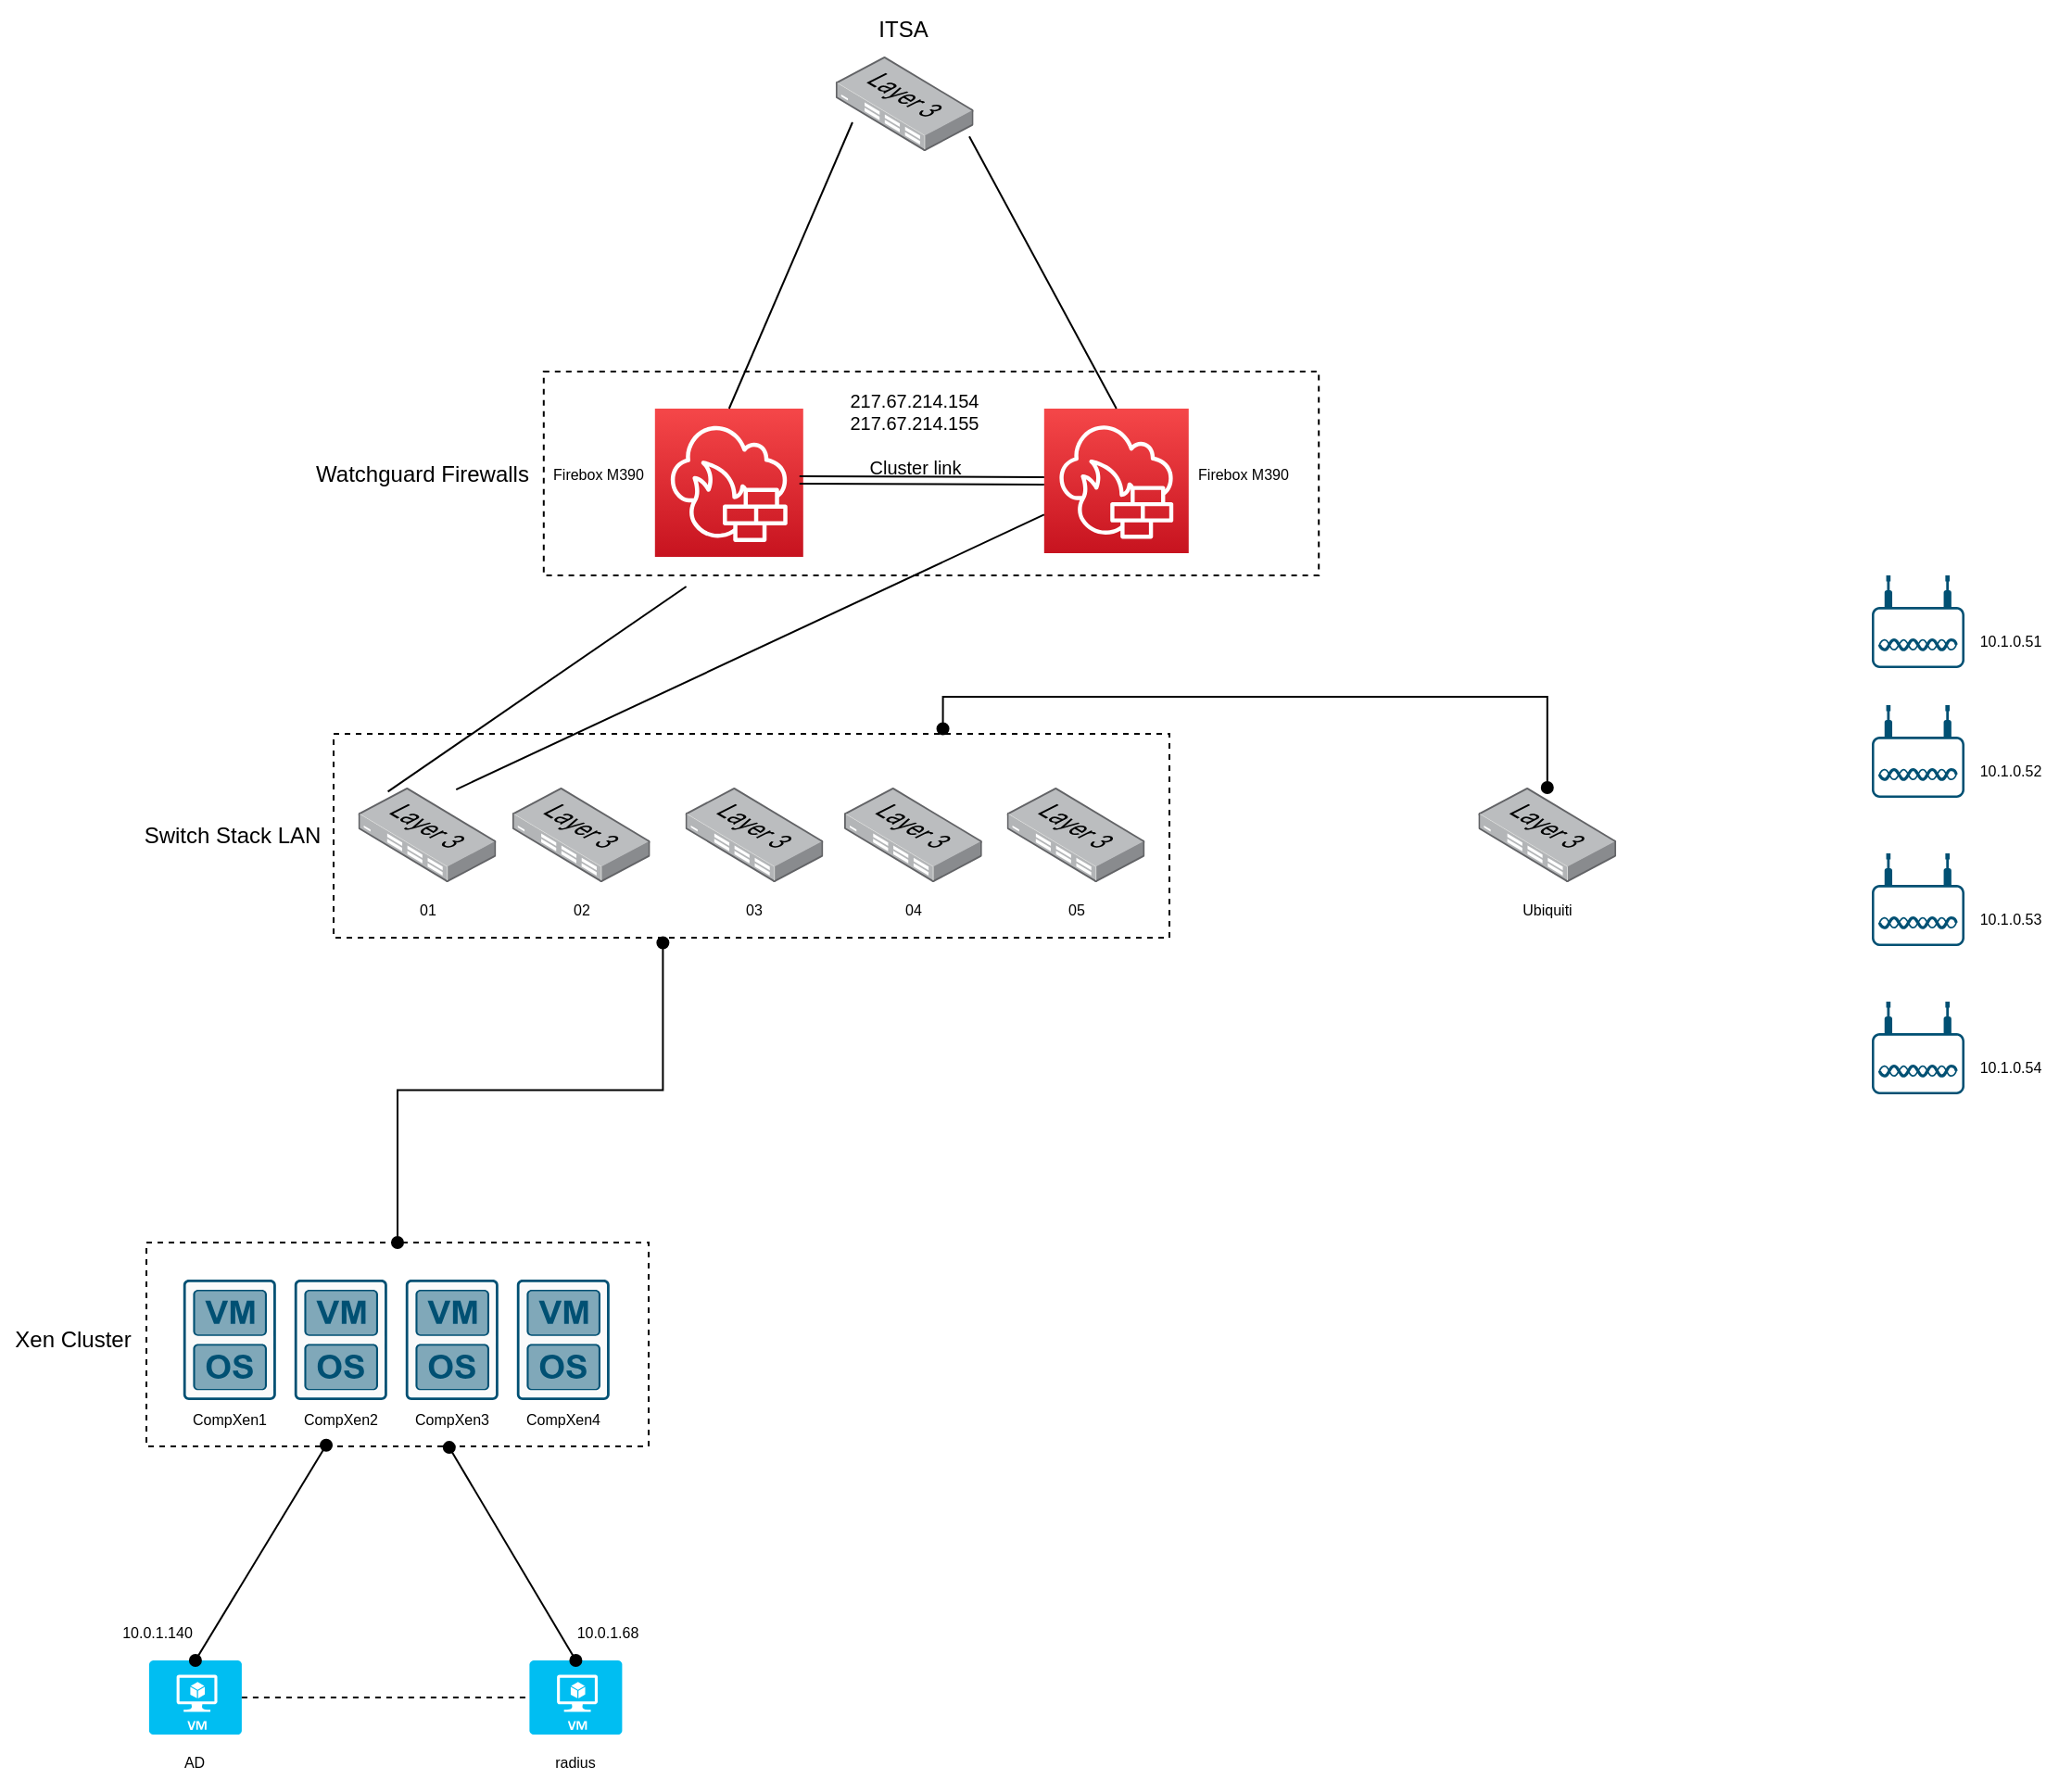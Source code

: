 <mxfile version="21.2.6" type="github">
  <diagram name="Page-1" id="Wfg3XRnyIgDn9pwfVtJL">
    <mxGraphModel dx="1195" dy="658" grid="1" gridSize="10" guides="1" tooltips="1" connect="1" arrows="1" fold="1" page="1" pageScale="1" pageWidth="1654" pageHeight="2336" math="0" shadow="0">
      <root>
        <mxCell id="0" />
        <mxCell id="1" parent="0" />
        <mxCell id="kDWH9W8BgqDENdvICi3f-140" value="" style="rounded=0;whiteSpace=wrap;html=1;fillColor=none;dashed=1;" parent="1" vertex="1">
          <mxGeometry x="269" y="1174.5" width="271" height="110" as="geometry" />
        </mxCell>
        <mxCell id="kDWH9W8BgqDENdvICi3f-99" value="" style="rounded=0;whiteSpace=wrap;html=1;fillColor=none;dashed=1;" parent="1" vertex="1">
          <mxGeometry x="370" y="900" width="451" height="110" as="geometry" />
        </mxCell>
        <mxCell id="kDWH9W8BgqDENdvICi3f-77" value="" style="rounded=0;whiteSpace=wrap;html=1;fillColor=none;dashed=1;" parent="1" vertex="1">
          <mxGeometry x="483.4" y="704.5" width="418.2" height="110" as="geometry" />
        </mxCell>
        <mxCell id="kDWH9W8BgqDENdvICi3f-78" value="" style="sketch=0;points=[[0,0,0],[0.25,0,0],[0.5,0,0],[0.75,0,0],[1,0,0],[0,1,0],[0.25,1,0],[0.5,1,0],[0.75,1,0],[1,1,0],[0,0.25,0],[0,0.5,0],[0,0.75,0],[1,0.25,0],[1,0.5,0],[1,0.75,0]];outlineConnect=0;fontColor=#232F3E;gradientColor=#F54749;gradientDirection=north;fillColor=#C7131F;strokeColor=#ffffff;dashed=0;verticalLabelPosition=bottom;verticalAlign=top;align=center;html=1;fontSize=12;fontStyle=0;aspect=fixed;shape=mxgraph.aws4.resourceIcon;resIcon=mxgraph.aws4.network_firewall;" parent="1" vertex="1">
          <mxGeometry x="543.4" y="724.5" width="80" height="80" as="geometry" />
        </mxCell>
        <mxCell id="kDWH9W8BgqDENdvICi3f-79" value="" style="sketch=0;points=[[0,0,0],[0.25,0,0],[0.5,0,0],[0.75,0,0],[1,0,0],[0,1,0],[0.25,1,0],[0.5,1,0],[0.75,1,0],[1,1,0],[0,0.25,0],[0,0.5,0],[0,0.75,0],[1,0.25,0],[1,0.5,0],[1,0.75,0]];outlineConnect=0;fontColor=#232F3E;gradientColor=#F54749;gradientDirection=north;fillColor=#C7131F;strokeColor=#ffffff;dashed=0;verticalLabelPosition=bottom;verticalAlign=top;align=center;html=1;fontSize=12;fontStyle=0;aspect=fixed;shape=mxgraph.aws4.resourceIcon;resIcon=mxgraph.aws4.network_firewall;" parent="1" vertex="1">
          <mxGeometry x="753.4" y="724.5" width="78" height="78" as="geometry" />
        </mxCell>
        <mxCell id="kDWH9W8BgqDENdvICi3f-80" value="" style="shape=link;html=1;rounded=0;fontSize=20;entryX=0;entryY=0.5;entryDx=0;entryDy=0;entryPerimeter=0;" parent="1" target="kDWH9W8BgqDENdvICi3f-79" edge="1">
          <mxGeometry width="100" relative="1" as="geometry">
            <mxPoint x="621.4" y="763" as="sourcePoint" />
            <mxPoint x="721.4" y="763" as="targetPoint" />
          </mxGeometry>
        </mxCell>
        <mxCell id="kDWH9W8BgqDENdvICi3f-81" value="Cluster link" style="text;html=1;strokeColor=none;fillColor=none;align=center;verticalAlign=middle;whiteSpace=wrap;rounded=0;fontSize=10;" parent="1" vertex="1">
          <mxGeometry x="649.4" y="740.5" width="70" height="30" as="geometry" />
        </mxCell>
        <mxCell id="kDWH9W8BgqDENdvICi3f-82" value="&lt;div&gt;Firebox M390&lt;/div&gt;" style="text;html=1;strokeColor=none;fillColor=none;align=center;verticalAlign=middle;whiteSpace=wrap;rounded=0;fontSize=8;" parent="1" vertex="1">
          <mxGeometry x="483.4" y="744.5" width="60" height="30" as="geometry" />
        </mxCell>
        <mxCell id="kDWH9W8BgqDENdvICi3f-83" value="&lt;div&gt;Firebox M390&lt;/div&gt;" style="text;html=1;strokeColor=none;fillColor=none;align=center;verticalAlign=middle;whiteSpace=wrap;rounded=0;fontSize=8;" parent="1" vertex="1">
          <mxGeometry x="831.4" y="744.5" width="60" height="30" as="geometry" />
        </mxCell>
        <mxCell id="kDWH9W8BgqDENdvICi3f-84" value="Watchguard Firewalls" style="text;html=1;strokeColor=none;fillColor=none;align=center;verticalAlign=middle;whiteSpace=wrap;rounded=0;" parent="1" vertex="1">
          <mxGeometry x="353.1" y="744.5" width="130.3" height="30" as="geometry" />
        </mxCell>
        <mxCell id="kDWH9W8BgqDENdvICi3f-85" value="" style="image;points=[];aspect=fixed;html=1;align=center;shadow=0;dashed=0;image=img/lib/allied_telesis/switch/Switch_24_port_L3.svg;" parent="1" vertex="1">
          <mxGeometry x="640.9" y="534.5" width="74.4" height="51" as="geometry" />
        </mxCell>
        <mxCell id="kDWH9W8BgqDENdvICi3f-86" value="ITSA" style="text;html=1;strokeColor=none;fillColor=none;align=center;verticalAlign=middle;whiteSpace=wrap;rounded=0;" parent="1" vertex="1">
          <mxGeometry x="655.45" y="504.5" width="45.3" height="30" as="geometry" />
        </mxCell>
        <mxCell id="kDWH9W8BgqDENdvICi3f-87" value="" style="endArrow=none;html=1;rounded=0;entryX=0.122;entryY=0.696;entryDx=0;entryDy=0;entryPerimeter=0;exitX=0.5;exitY=0;exitDx=0;exitDy=0;exitPerimeter=0;" parent="1" source="kDWH9W8BgqDENdvICi3f-78" target="kDWH9W8BgqDENdvICi3f-85" edge="1">
          <mxGeometry width="50" height="50" relative="1" as="geometry">
            <mxPoint x="555.3" y="734.5" as="sourcePoint" />
            <mxPoint x="605.3" y="684.5" as="targetPoint" />
          </mxGeometry>
        </mxCell>
        <mxCell id="kDWH9W8BgqDENdvICi3f-88" value="" style="endArrow=none;html=1;rounded=0;entryX=0.969;entryY=0.845;entryDx=0;entryDy=0;entryPerimeter=0;exitX=0.5;exitY=0;exitDx=0;exitDy=0;exitPerimeter=0;" parent="1" source="kDWH9W8BgqDENdvICi3f-79" target="kDWH9W8BgqDENdvICi3f-85" edge="1">
          <mxGeometry width="50" height="50" relative="1" as="geometry">
            <mxPoint x="792" y="740" as="sourcePoint" />
            <mxPoint x="862" y="570" as="targetPoint" />
          </mxGeometry>
        </mxCell>
        <mxCell id="kDWH9W8BgqDENdvICi3f-89" value="" style="image;points=[];aspect=fixed;html=1;align=center;shadow=0;dashed=0;image=img/lib/allied_telesis/switch/Switch_24_port_L3.svg;" parent="1" vertex="1">
          <mxGeometry x="383.3" y="929" width="74.4" height="51" as="geometry" />
        </mxCell>
        <mxCell id="kDWH9W8BgqDENdvICi3f-90" value="&lt;div&gt;01&lt;/div&gt;" style="text;html=1;strokeColor=none;fillColor=none;align=center;verticalAlign=middle;whiteSpace=wrap;rounded=0;fontSize=8;" parent="1" vertex="1">
          <mxGeometry x="390.5" y="980" width="60" height="30" as="geometry" />
        </mxCell>
        <mxCell id="kDWH9W8BgqDENdvICi3f-91" value="" style="image;points=[];aspect=fixed;html=1;align=center;shadow=0;dashed=0;image=img/lib/allied_telesis/switch/Switch_24_port_L3.svg;" parent="1" vertex="1">
          <mxGeometry x="466.4" y="929" width="74.4" height="51" as="geometry" />
        </mxCell>
        <mxCell id="kDWH9W8BgqDENdvICi3f-92" value="02" style="text;html=1;strokeColor=none;fillColor=none;align=center;verticalAlign=middle;whiteSpace=wrap;rounded=0;fontSize=8;" parent="1" vertex="1">
          <mxGeometry x="473.6" y="980" width="60" height="30" as="geometry" />
        </mxCell>
        <mxCell id="kDWH9W8BgqDENdvICi3f-93" value="" style="image;points=[];aspect=fixed;html=1;align=center;shadow=0;dashed=0;image=img/lib/allied_telesis/switch/Switch_24_port_L3.svg;" parent="1" vertex="1">
          <mxGeometry x="559.8" y="929" width="74.4" height="51" as="geometry" />
        </mxCell>
        <mxCell id="kDWH9W8BgqDENdvICi3f-94" value="03" style="text;html=1;strokeColor=none;fillColor=none;align=center;verticalAlign=middle;whiteSpace=wrap;rounded=0;fontSize=8;" parent="1" vertex="1">
          <mxGeometry x="567.0" y="980" width="60" height="30" as="geometry" />
        </mxCell>
        <mxCell id="kDWH9W8BgqDENdvICi3f-95" value="" style="image;points=[];aspect=fixed;html=1;align=center;shadow=0;dashed=0;image=img/lib/allied_telesis/switch/Switch_24_port_L3.svg;" parent="1" vertex="1">
          <mxGeometry x="645.5" y="929" width="74.4" height="51" as="geometry" />
        </mxCell>
        <mxCell id="kDWH9W8BgqDENdvICi3f-96" value="04" style="text;html=1;strokeColor=none;fillColor=none;align=center;verticalAlign=middle;whiteSpace=wrap;rounded=0;fontSize=8;" parent="1" vertex="1">
          <mxGeometry x="652.7" y="980" width="60" height="30" as="geometry" />
        </mxCell>
        <mxCell id="kDWH9W8BgqDENdvICi3f-97" value="" style="image;points=[];aspect=fixed;html=1;align=center;shadow=0;dashed=0;image=img/lib/allied_telesis/switch/Switch_24_port_L3.svg;" parent="1" vertex="1">
          <mxGeometry x="733.3" y="929" width="74.4" height="51" as="geometry" />
        </mxCell>
        <mxCell id="kDWH9W8BgqDENdvICi3f-98" value="05" style="text;html=1;strokeColor=none;fillColor=none;align=center;verticalAlign=middle;whiteSpace=wrap;rounded=0;fontSize=8;" parent="1" vertex="1">
          <mxGeometry x="740.5" y="980" width="60" height="30" as="geometry" />
        </mxCell>
        <mxCell id="kDWH9W8BgqDENdvICi3f-100" value="Switch Stack LAN" style="text;html=1;strokeColor=none;fillColor=none;align=center;verticalAlign=middle;whiteSpace=wrap;rounded=0;" parent="1" vertex="1">
          <mxGeometry x="261" y="940" width="109" height="30" as="geometry" />
        </mxCell>
        <mxCell id="kDWH9W8BgqDENdvICi3f-105" value="" style="endArrow=none;html=1;rounded=0;exitX=0.215;exitY=0.043;exitDx=0;exitDy=0;exitPerimeter=0;" parent="1" source="kDWH9W8BgqDENdvICi3f-89" edge="1">
          <mxGeometry width="50" height="50" relative="1" as="geometry">
            <mxPoint x="510.3" y="870.5" as="sourcePoint" />
            <mxPoint x="560.3" y="820.5" as="targetPoint" />
            <Array as="points" />
          </mxGeometry>
        </mxCell>
        <mxCell id="kDWH9W8BgqDENdvICi3f-107" value="" style="endArrow=none;html=1;rounded=0;exitX=0.71;exitY=0.02;exitDx=0;exitDy=0;exitPerimeter=0;" parent="1" source="kDWH9W8BgqDENdvICi3f-89" target="kDWH9W8BgqDENdvICi3f-79" edge="1">
          <mxGeometry width="50" height="50" relative="1" as="geometry">
            <mxPoint x="528.3" y="918.5" as="sourcePoint" />
            <mxPoint x="595.6" y="829" as="targetPoint" />
            <Array as="points" />
          </mxGeometry>
        </mxCell>
        <mxCell id="kDWH9W8BgqDENdvICi3f-142" value="" style="edgeStyle=orthogonalEdgeStyle;rounded=0;orthogonalLoop=1;jettySize=auto;html=1;entryX=0.729;entryY=-0.025;entryDx=0;entryDy=0;entryPerimeter=0;startArrow=oval;startFill=1;endArrow=oval;endFill=1;" parent="1" source="kDWH9W8BgqDENdvICi3f-127" target="kDWH9W8BgqDENdvICi3f-99" edge="1">
          <mxGeometry relative="1" as="geometry">
            <Array as="points">
              <mxPoint x="1025.1" y="880" />
              <mxPoint x="699.1" y="880" />
            </Array>
          </mxGeometry>
        </mxCell>
        <mxCell id="kDWH9W8BgqDENdvICi3f-127" value="" style="image;points=[];aspect=fixed;html=1;align=center;shadow=0;dashed=0;image=img/lib/allied_telesis/switch/Switch_24_port_L3.svg;" parent="1" vertex="1">
          <mxGeometry x="987.7" y="929" width="74.4" height="51" as="geometry" />
        </mxCell>
        <mxCell id="kDWH9W8BgqDENdvICi3f-128" value="Ubiquiti" style="text;html=1;strokeColor=none;fillColor=none;align=center;verticalAlign=middle;whiteSpace=wrap;rounded=0;fontSize=8;" parent="1" vertex="1">
          <mxGeometry x="994.9" y="980" width="60" height="30" as="geometry" />
        </mxCell>
        <mxCell id="kDWH9W8BgqDENdvICi3f-132" value="" style="sketch=0;points=[[0.015,0.015,0],[0.985,0.015,0],[0.985,0.985,0],[0.015,0.985,0],[0.25,0,0],[0.5,0,0],[0.75,0,0],[1,0.25,0],[1,0.5,0],[1,0.75,0],[0.75,1,0],[0.5,1,0],[0.25,1,0],[0,0.75,0],[0,0.5,0],[0,0.25,0]];verticalLabelPosition=bottom;html=1;verticalAlign=top;aspect=fixed;align=center;pointerEvents=1;shape=mxgraph.cisco19.rect;prIcon=hypervisor;fillColor=#FAFAFA;strokeColor=#005073;" parent="1" vertex="1">
          <mxGeometry x="288.9" y="1194.5" width="50" height="65" as="geometry" />
        </mxCell>
        <mxCell id="kDWH9W8BgqDENdvICi3f-133" value="CompXen1" style="text;html=1;strokeColor=none;fillColor=none;align=center;verticalAlign=middle;whiteSpace=wrap;rounded=0;fontSize=8;" parent="1" vertex="1">
          <mxGeometry x="283.9" y="1254.5" width="60" height="30" as="geometry" />
        </mxCell>
        <mxCell id="kDWH9W8BgqDENdvICi3f-134" value="" style="sketch=0;points=[[0.015,0.015,0],[0.985,0.015,0],[0.985,0.985,0],[0.015,0.985,0],[0.25,0,0],[0.5,0,0],[0.75,0,0],[1,0.25,0],[1,0.5,0],[1,0.75,0],[0.75,1,0],[0.5,1,0],[0.25,1,0],[0,0.75,0],[0,0.5,0],[0,0.25,0]];verticalLabelPosition=bottom;html=1;verticalAlign=top;aspect=fixed;align=center;pointerEvents=1;shape=mxgraph.cisco19.rect;prIcon=hypervisor;fillColor=#FAFAFA;strokeColor=#005073;" parent="1" vertex="1">
          <mxGeometry x="348.9" y="1194.5" width="50" height="65" as="geometry" />
        </mxCell>
        <mxCell id="kDWH9W8BgqDENdvICi3f-135" value="CompXen2" style="text;html=1;strokeColor=none;fillColor=none;align=center;verticalAlign=middle;whiteSpace=wrap;rounded=0;fontSize=8;" parent="1" vertex="1">
          <mxGeometry x="343.9" y="1254.5" width="60" height="30" as="geometry" />
        </mxCell>
        <mxCell id="kDWH9W8BgqDENdvICi3f-136" value="" style="sketch=0;points=[[0.015,0.015,0],[0.985,0.015,0],[0.985,0.985,0],[0.015,0.985,0],[0.25,0,0],[0.5,0,0],[0.75,0,0],[1,0.25,0],[1,0.5,0],[1,0.75,0],[0.75,1,0],[0.5,1,0],[0.25,1,0],[0,0.75,0],[0,0.5,0],[0,0.25,0]];verticalLabelPosition=bottom;html=1;verticalAlign=top;aspect=fixed;align=center;pointerEvents=1;shape=mxgraph.cisco19.rect;prIcon=hypervisor;fillColor=#FAFAFA;strokeColor=#005073;" parent="1" vertex="1">
          <mxGeometry x="408.9" y="1194.5" width="50" height="65" as="geometry" />
        </mxCell>
        <mxCell id="kDWH9W8BgqDENdvICi3f-137" value="CompXen3" style="text;html=1;strokeColor=none;fillColor=none;align=center;verticalAlign=middle;whiteSpace=wrap;rounded=0;fontSize=8;" parent="1" vertex="1">
          <mxGeometry x="403.9" y="1254.5" width="60" height="30" as="geometry" />
        </mxCell>
        <mxCell id="kDWH9W8BgqDENdvICi3f-138" value="" style="sketch=0;points=[[0.015,0.015,0],[0.985,0.015,0],[0.985,0.985,0],[0.015,0.985,0],[0.25,0,0],[0.5,0,0],[0.75,0,0],[1,0.25,0],[1,0.5,0],[1,0.75,0],[0.75,1,0],[0.5,1,0],[0.25,1,0],[0,0.75,0],[0,0.5,0],[0,0.25,0]];verticalLabelPosition=bottom;html=1;verticalAlign=top;aspect=fixed;align=center;pointerEvents=1;shape=mxgraph.cisco19.rect;prIcon=hypervisor;fillColor=#FAFAFA;strokeColor=#005073;" parent="1" vertex="1">
          <mxGeometry x="468.9" y="1194.5" width="50" height="65" as="geometry" />
        </mxCell>
        <mxCell id="kDWH9W8BgqDENdvICi3f-139" value="CompXen4" style="text;html=1;strokeColor=none;fillColor=none;align=center;verticalAlign=middle;whiteSpace=wrap;rounded=0;fontSize=8;" parent="1" vertex="1">
          <mxGeometry x="463.9" y="1254.5" width="60" height="30" as="geometry" />
        </mxCell>
        <mxCell id="kDWH9W8BgqDENdvICi3f-144" style="edgeStyle=orthogonalEdgeStyle;rounded=0;orthogonalLoop=1;jettySize=auto;html=1;exitX=0.5;exitY=0;exitDx=0;exitDy=0;entryX=0.394;entryY=1.025;entryDx=0;entryDy=0;entryPerimeter=0;startArrow=oval;startFill=1;endArrow=oval;endFill=1;" parent="1" source="kDWH9W8BgqDENdvICi3f-140" target="kDWH9W8BgqDENdvICi3f-99" edge="1">
          <mxGeometry relative="1" as="geometry" />
        </mxCell>
        <mxCell id="kDWH9W8BgqDENdvICi3f-141" value="Xen Cluster" style="text;html=1;strokeColor=none;fillColor=none;align=center;verticalAlign=middle;whiteSpace=wrap;rounded=0;" parent="1" vertex="1">
          <mxGeometry x="190" y="1212" width="79" height="30" as="geometry" />
        </mxCell>
        <mxCell id="kDWH9W8BgqDENdvICi3f-161" value="&lt;div&gt;217.67.214.154&lt;/div&gt;&lt;div&gt;217.67.214.155&lt;br&gt;&lt;/div&gt;" style="text;html=1;strokeColor=none;fillColor=none;align=center;verticalAlign=middle;whiteSpace=wrap;rounded=0;fontSize=10;" parent="1" vertex="1">
          <mxGeometry x="633.8" y="710.5" width="99.1" height="30" as="geometry" />
        </mxCell>
        <mxCell id="7yxVdLlIOz4UHGMku_4_-1" value="" style="verticalLabelPosition=bottom;html=1;verticalAlign=top;align=center;strokeColor=none;fillColor=#00BEF2;shape=mxgraph.azure.virtual_machine;" vertex="1" parent="1">
          <mxGeometry x="270.45" y="1400" width="50" height="40" as="geometry" />
        </mxCell>
        <mxCell id="7yxVdLlIOz4UHGMku_4_-2" value="" style="verticalLabelPosition=bottom;html=1;verticalAlign=top;align=center;strokeColor=none;fillColor=#00BEF2;shape=mxgraph.azure.virtual_machine;" vertex="1" parent="1">
          <mxGeometry x="475.7" y="1400" width="50" height="40" as="geometry" />
        </mxCell>
        <mxCell id="7yxVdLlIOz4UHGMku_4_-4" value="" style="endArrow=oval;html=1;rounded=0;exitX=0.5;exitY=0;exitDx=0;exitDy=0;exitPerimeter=0;entryX=0.358;entryY=0.994;entryDx=0;entryDy=0;entryPerimeter=0;startArrow=oval;startFill=1;endFill=1;" edge="1" parent="1" source="7yxVdLlIOz4UHGMku_4_-1" target="kDWH9W8BgqDENdvICi3f-140">
          <mxGeometry width="50" height="50" relative="1" as="geometry">
            <mxPoint x="320" y="1350" as="sourcePoint" />
            <mxPoint x="370" y="1300" as="targetPoint" />
          </mxGeometry>
        </mxCell>
        <mxCell id="7yxVdLlIOz4UHGMku_4_-5" value="" style="endArrow=oval;html=1;rounded=0;exitX=0.5;exitY=0;exitDx=0;exitDy=0;exitPerimeter=0;entryX=0.603;entryY=1.005;entryDx=0;entryDy=0;entryPerimeter=0;endFill=1;startArrow=oval;startFill=1;" edge="1" parent="1" source="7yxVdLlIOz4UHGMku_4_-2" target="kDWH9W8BgqDENdvICi3f-140">
          <mxGeometry width="50" height="50" relative="1" as="geometry">
            <mxPoint x="503.4" y="1375" as="sourcePoint" />
            <mxPoint x="543.4" y="1294" as="targetPoint" />
          </mxGeometry>
        </mxCell>
        <mxCell id="7yxVdLlIOz4UHGMku_4_-6" value="radius" style="text;html=1;strokeColor=none;fillColor=none;align=center;verticalAlign=middle;whiteSpace=wrap;rounded=0;fontSize=8;" vertex="1" parent="1">
          <mxGeometry x="477.3" y="1445" width="46.8" height="20" as="geometry" />
        </mxCell>
        <mxCell id="7yxVdLlIOz4UHGMku_4_-7" value="AD" style="text;html=1;strokeColor=none;fillColor=none;align=center;verticalAlign=middle;whiteSpace=wrap;rounded=0;fontSize=8;" vertex="1" parent="1">
          <mxGeometry x="282.4" y="1440" width="26.1" height="30" as="geometry" />
        </mxCell>
        <mxCell id="7yxVdLlIOz4UHGMku_4_-9" value="10.0.1.140" style="text;html=1;strokeColor=none;fillColor=none;align=center;verticalAlign=middle;whiteSpace=wrap;rounded=0;fontSize=8;" vertex="1" parent="1">
          <mxGeometry x="250.0" y="1370" width="50" height="30" as="geometry" />
        </mxCell>
        <mxCell id="7yxVdLlIOz4UHGMku_4_-10" value="10.0.1.68" style="text;html=1;strokeColor=none;fillColor=none;align=center;verticalAlign=middle;whiteSpace=wrap;rounded=0;fontSize=8;" vertex="1" parent="1">
          <mxGeometry x="493.4" y="1370" width="50" height="30" as="geometry" />
        </mxCell>
        <mxCell id="7yxVdLlIOz4UHGMku_4_-11" value="" style="endArrow=none;html=1;rounded=0;exitX=1;exitY=0.5;exitDx=0;exitDy=0;exitPerimeter=0;entryX=0;entryY=0.5;entryDx=0;entryDy=0;entryPerimeter=0;dashed=1;" edge="1" parent="1" source="7yxVdLlIOz4UHGMku_4_-1" target="7yxVdLlIOz4UHGMku_4_-2">
          <mxGeometry width="50" height="50" relative="1" as="geometry">
            <mxPoint x="340.5" y="1430" as="sourcePoint" />
            <mxPoint x="390.5" y="1380" as="targetPoint" />
          </mxGeometry>
        </mxCell>
        <mxCell id="7yxVdLlIOz4UHGMku_4_-12" value="" style="points=[[0.03,0.36,0],[0.18,0,0],[0.5,0.34,0],[0.82,0,0],[0.97,0.36,0],[1,0.67,0],[0.975,0.975,0],[0.5,1,0],[0.025,0.975,0],[0,0.67,0]];verticalLabelPosition=bottom;sketch=0;html=1;verticalAlign=top;aspect=fixed;align=center;pointerEvents=1;shape=mxgraph.cisco19.wireless_access_point;fillColor=#005073;strokeColor=none;" vertex="1" parent="1">
          <mxGeometry x="1200" y="814.5" width="50" height="50" as="geometry" />
        </mxCell>
        <mxCell id="7yxVdLlIOz4UHGMku_4_-13" value="" style="points=[[0.03,0.36,0],[0.18,0,0],[0.5,0.34,0],[0.82,0,0],[0.97,0.36,0],[1,0.67,0],[0.975,0.975,0],[0.5,1,0],[0.025,0.975,0],[0,0.67,0]];verticalLabelPosition=bottom;sketch=0;html=1;verticalAlign=top;aspect=fixed;align=center;pointerEvents=1;shape=mxgraph.cisco19.wireless_access_point;fillColor=#005073;strokeColor=none;" vertex="1" parent="1">
          <mxGeometry x="1200" y="884.5" width="50" height="50" as="geometry" />
        </mxCell>
        <mxCell id="7yxVdLlIOz4UHGMku_4_-14" value="" style="points=[[0.03,0.36,0],[0.18,0,0],[0.5,0.34,0],[0.82,0,0],[0.97,0.36,0],[1,0.67,0],[0.975,0.975,0],[0.5,1,0],[0.025,0.975,0],[0,0.67,0]];verticalLabelPosition=bottom;sketch=0;html=1;verticalAlign=top;aspect=fixed;align=center;pointerEvents=1;shape=mxgraph.cisco19.wireless_access_point;fillColor=#005073;strokeColor=none;" vertex="1" parent="1">
          <mxGeometry x="1200" y="964.5" width="50" height="50" as="geometry" />
        </mxCell>
        <mxCell id="7yxVdLlIOz4UHGMku_4_-15" value="" style="points=[[0.03,0.36,0],[0.18,0,0],[0.5,0.34,0],[0.82,0,0],[0.97,0.36,0],[1,0.67,0],[0.975,0.975,0],[0.5,1,0],[0.025,0.975,0],[0,0.67,0]];verticalLabelPosition=bottom;sketch=0;html=1;verticalAlign=top;aspect=fixed;align=center;pointerEvents=1;shape=mxgraph.cisco19.wireless_access_point;fillColor=#005073;strokeColor=none;" vertex="1" parent="1">
          <mxGeometry x="1200" y="1044.5" width="50" height="50" as="geometry" />
        </mxCell>
        <mxCell id="7yxVdLlIOz4UHGMku_4_-16" value="10.1.0.51" style="text;html=1;strokeColor=none;fillColor=none;align=center;verticalAlign=middle;whiteSpace=wrap;rounded=0;fontSize=8;" vertex="1" parent="1">
          <mxGeometry x="1250" y="834.5" width="50" height="30" as="geometry" />
        </mxCell>
        <mxCell id="7yxVdLlIOz4UHGMku_4_-17" value="10.1.0.52" style="text;html=1;strokeColor=none;fillColor=none;align=center;verticalAlign=middle;whiteSpace=wrap;rounded=0;fontSize=8;" vertex="1" parent="1">
          <mxGeometry x="1250" y="904.5" width="50" height="30" as="geometry" />
        </mxCell>
        <mxCell id="7yxVdLlIOz4UHGMku_4_-18" value="10.1.0.53" style="text;html=1;strokeColor=none;fillColor=none;align=center;verticalAlign=middle;whiteSpace=wrap;rounded=0;fontSize=8;" vertex="1" parent="1">
          <mxGeometry x="1250" y="984.5" width="50" height="30" as="geometry" />
        </mxCell>
        <mxCell id="7yxVdLlIOz4UHGMku_4_-19" value="10.1.0.54" style="text;html=1;strokeColor=none;fillColor=none;align=center;verticalAlign=middle;whiteSpace=wrap;rounded=0;fontSize=8;" vertex="1" parent="1">
          <mxGeometry x="1250" y="1064.5" width="50" height="30" as="geometry" />
        </mxCell>
      </root>
    </mxGraphModel>
  </diagram>
</mxfile>
